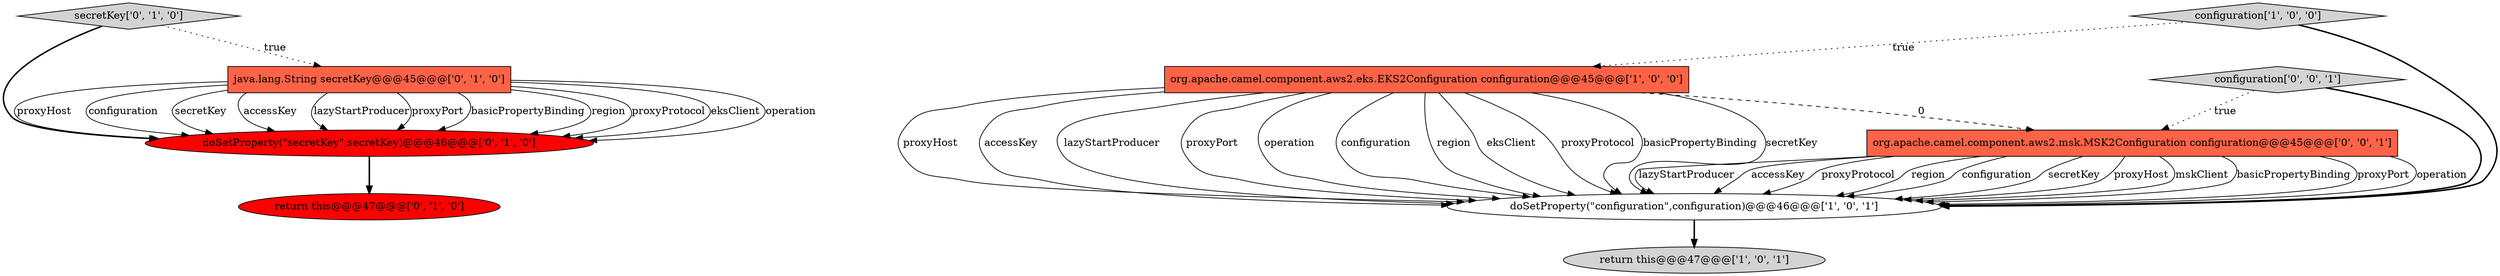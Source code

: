 digraph {
6 [style = filled, label = "doSetProperty(\"secretKey\",secretKey)@@@46@@@['0', '1', '0']", fillcolor = red, shape = ellipse image = "AAA1AAABBB2BBB"];
7 [style = filled, label = "secretKey['0', '1', '0']", fillcolor = lightgray, shape = diamond image = "AAA0AAABBB2BBB"];
3 [style = filled, label = "return this@@@47@@@['1', '0', '1']", fillcolor = lightgray, shape = ellipse image = "AAA0AAABBB1BBB"];
1 [style = filled, label = "org.apache.camel.component.aws2.eks.EKS2Configuration configuration@@@45@@@['1', '0', '0']", fillcolor = tomato, shape = box image = "AAA1AAABBB1BBB"];
2 [style = filled, label = "configuration['1', '0', '0']", fillcolor = lightgray, shape = diamond image = "AAA0AAABBB1BBB"];
9 [style = filled, label = "configuration['0', '0', '1']", fillcolor = lightgray, shape = diamond image = "AAA0AAABBB3BBB"];
5 [style = filled, label = "return this@@@47@@@['0', '1', '0']", fillcolor = red, shape = ellipse image = "AAA1AAABBB2BBB"];
8 [style = filled, label = "org.apache.camel.component.aws2.msk.MSK2Configuration configuration@@@45@@@['0', '0', '1']", fillcolor = tomato, shape = box image = "AAA0AAABBB3BBB"];
4 [style = filled, label = "java.lang.String secretKey@@@45@@@['0', '1', '0']", fillcolor = tomato, shape = box image = "AAA1AAABBB2BBB"];
0 [style = filled, label = "doSetProperty(\"configuration\",configuration)@@@46@@@['1', '0', '1']", fillcolor = white, shape = ellipse image = "AAA0AAABBB1BBB"];
0->3 [style = bold, label=""];
8->0 [style = solid, label="lazyStartProducer"];
8->0 [style = solid, label="accessKey"];
4->6 [style = solid, label="proxyHost"];
4->6 [style = solid, label="configuration"];
4->6 [style = solid, label="secretKey"];
9->0 [style = bold, label=""];
4->6 [style = solid, label="accessKey"];
1->0 [style = solid, label="proxyProtocol"];
4->6 [style = solid, label="lazyStartProducer"];
8->0 [style = solid, label="proxyProtocol"];
1->0 [style = solid, label="basicPropertyBinding"];
4->6 [style = solid, label="proxyPort"];
1->0 [style = solid, label="secretKey"];
1->0 [style = solid, label="proxyHost"];
1->0 [style = solid, label="accessKey"];
8->0 [style = solid, label="region"];
8->0 [style = solid, label="configuration"];
4->6 [style = solid, label="basicPropertyBinding"];
4->6 [style = solid, label="region"];
1->0 [style = solid, label="lazyStartProducer"];
1->0 [style = solid, label="proxyPort"];
1->0 [style = solid, label="operation"];
8->0 [style = solid, label="secretKey"];
9->8 [style = dotted, label="true"];
1->0 [style = solid, label="configuration"];
6->5 [style = bold, label=""];
2->0 [style = bold, label=""];
1->0 [style = solid, label="region"];
8->0 [style = solid, label="proxyHost"];
2->1 [style = dotted, label="true"];
7->6 [style = bold, label=""];
7->4 [style = dotted, label="true"];
4->6 [style = solid, label="proxyProtocol"];
1->8 [style = dashed, label="0"];
4->6 [style = solid, label="eksClient"];
8->0 [style = solid, label="mskClient"];
1->0 [style = solid, label="eksClient"];
8->0 [style = solid, label="basicPropertyBinding"];
8->0 [style = solid, label="proxyPort"];
8->0 [style = solid, label="operation"];
4->6 [style = solid, label="operation"];
}
